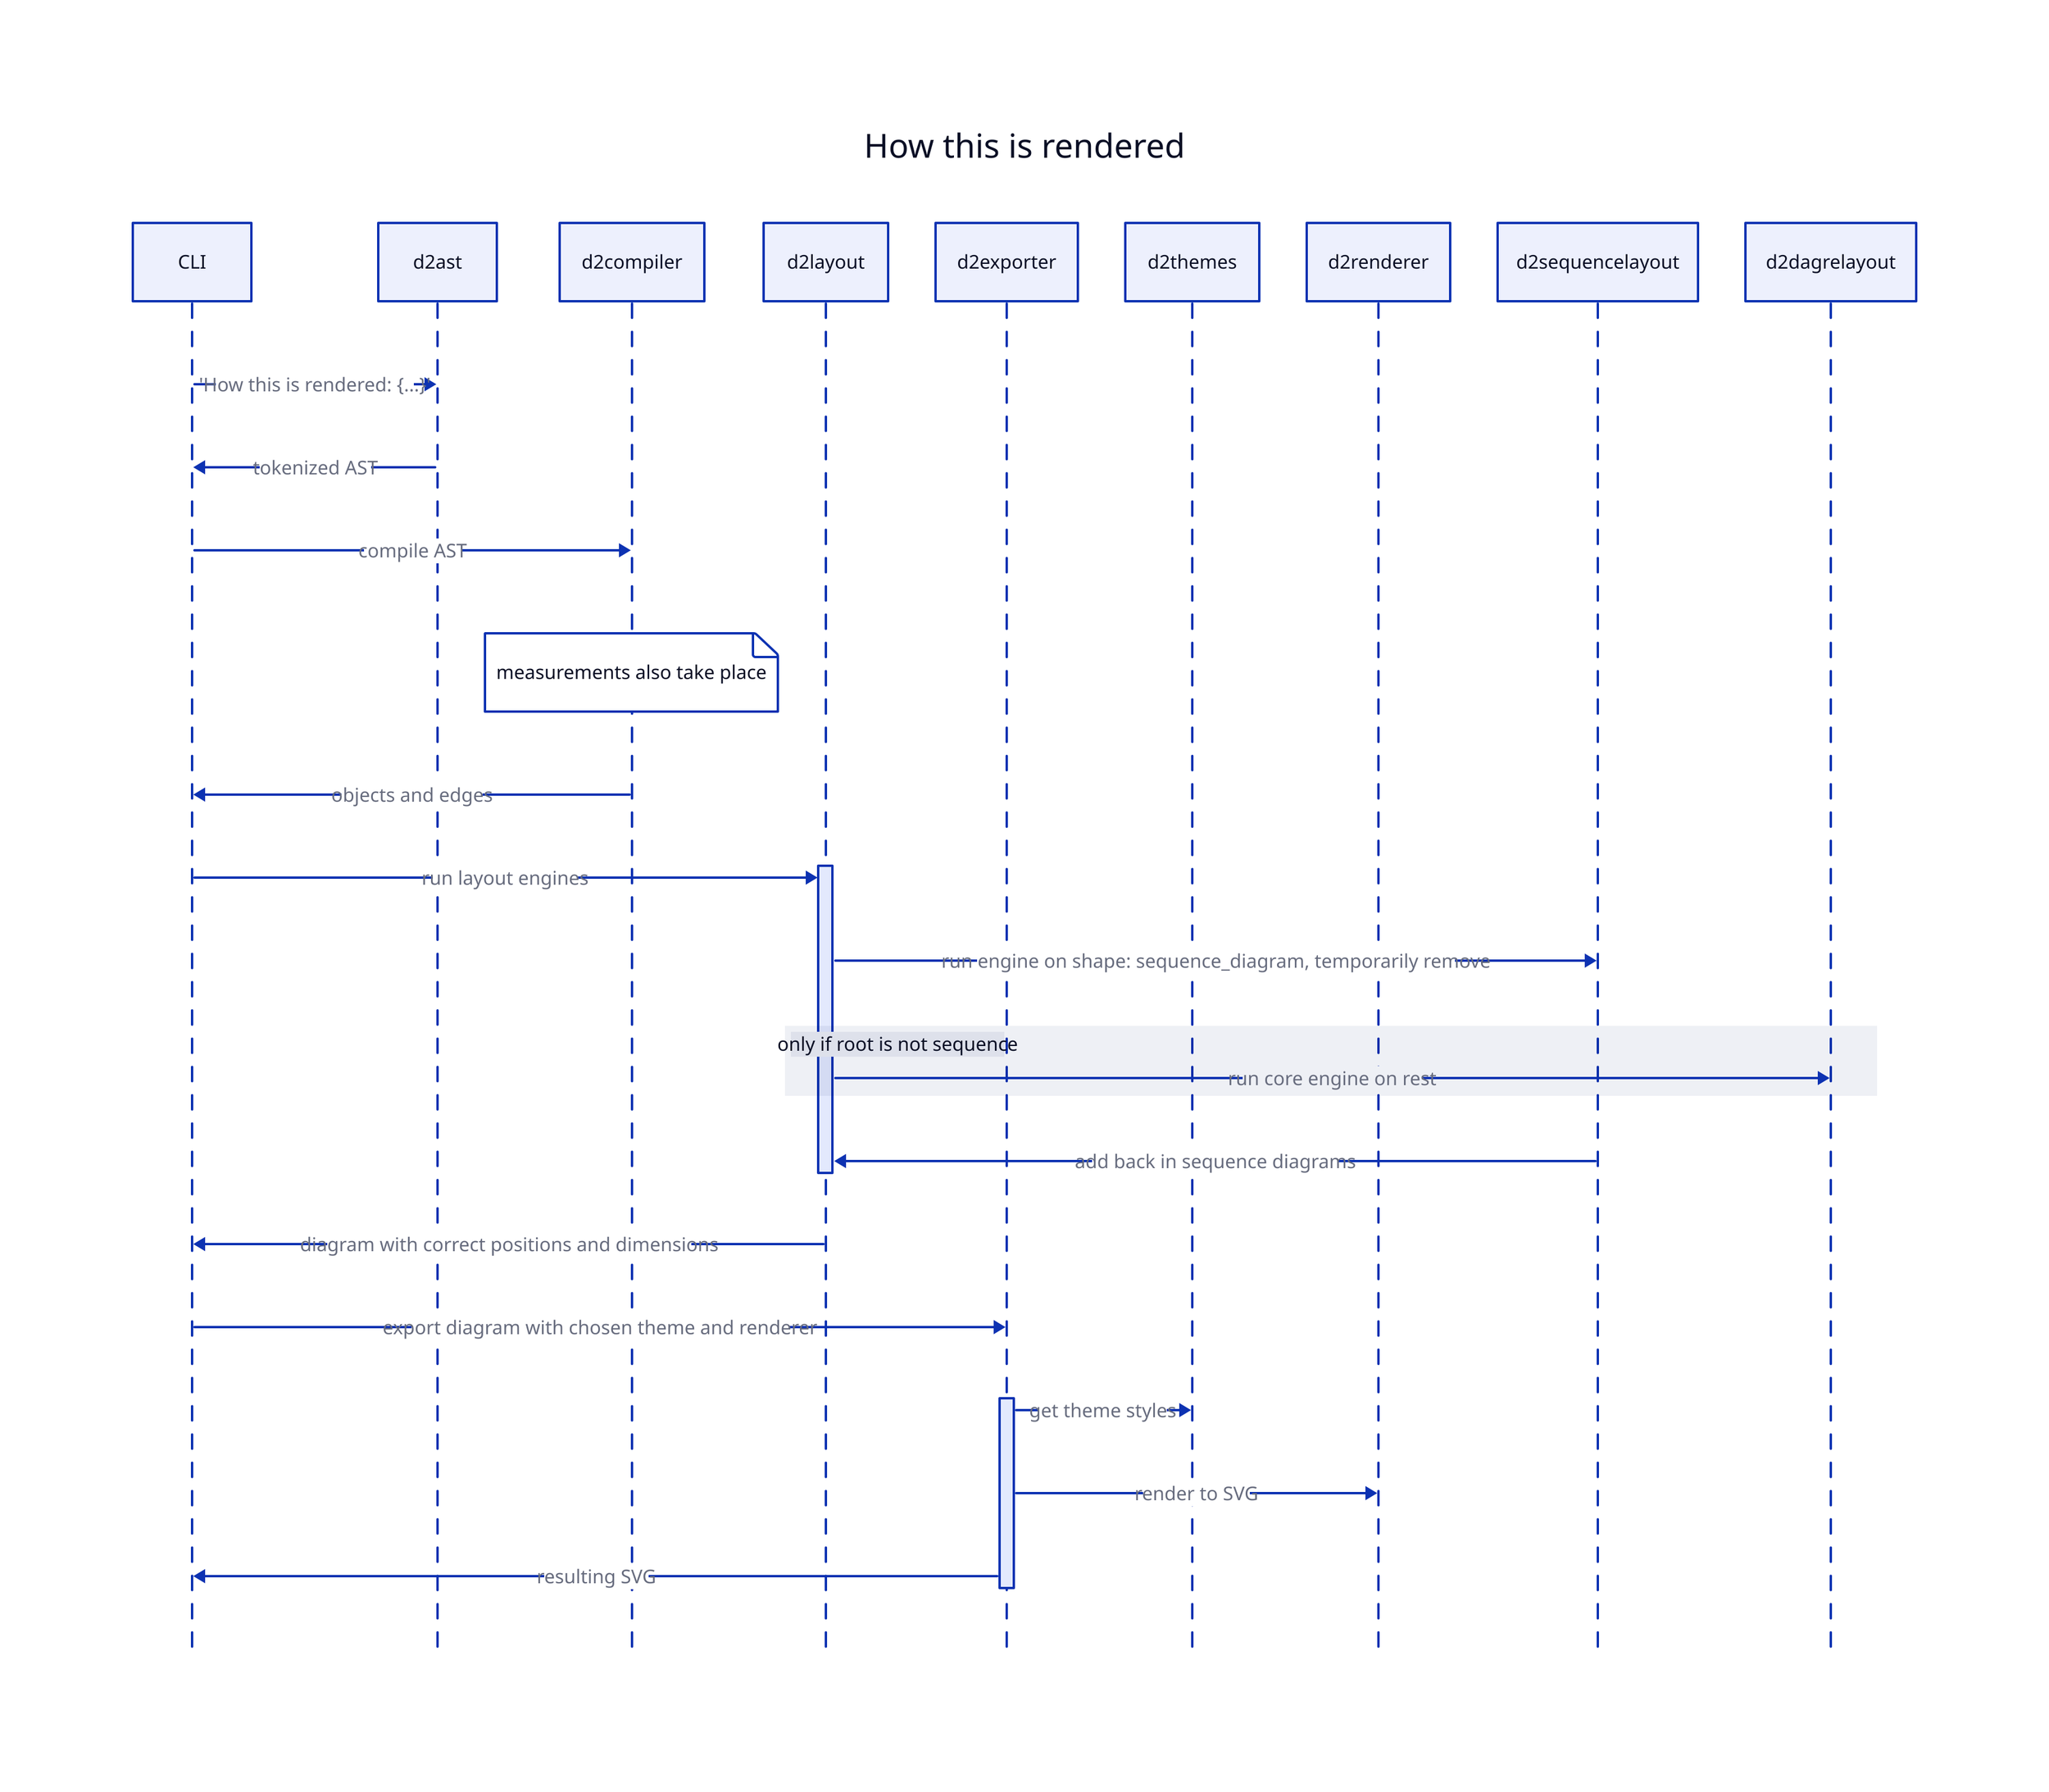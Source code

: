How this is rendered: {
  shape: sequence_diagram

	CLI; d2ast; d2compiler; d2layout; d2exporter; d2themes; d2renderer; d2sequencelayout; d2dagrelayout

  CLI -> d2ast: "'How this is rendered: {...}'"
  d2ast -> CLI: tokenized AST
  CLI -> d2compiler: compile AST
  d2compiler."measurements also take place"
  d2compiler -> CLI: objects and edges
  CLI -> d2layout.layout: run layout engines
  d2layout.layout -> d2sequencelayout: run engine on shape: sequence_diagram, temporarily remove
  only if root is not sequence: {
    d2layout.layout -> d2dagrelayout: run core engine on rest
  }
  d2layout.layout <- d2sequencelayout: add back in sequence diagrams
  d2layout -> CLI: diagram with correct positions and dimensions
  CLI -> d2exporter: export diagram with chosen theme and renderer
  d2exporter.export -> d2themes: get theme styles
  d2exporter.export -> d2renderer: render to SVG
  d2exporter.export -> CLI: resulting SVG
}
